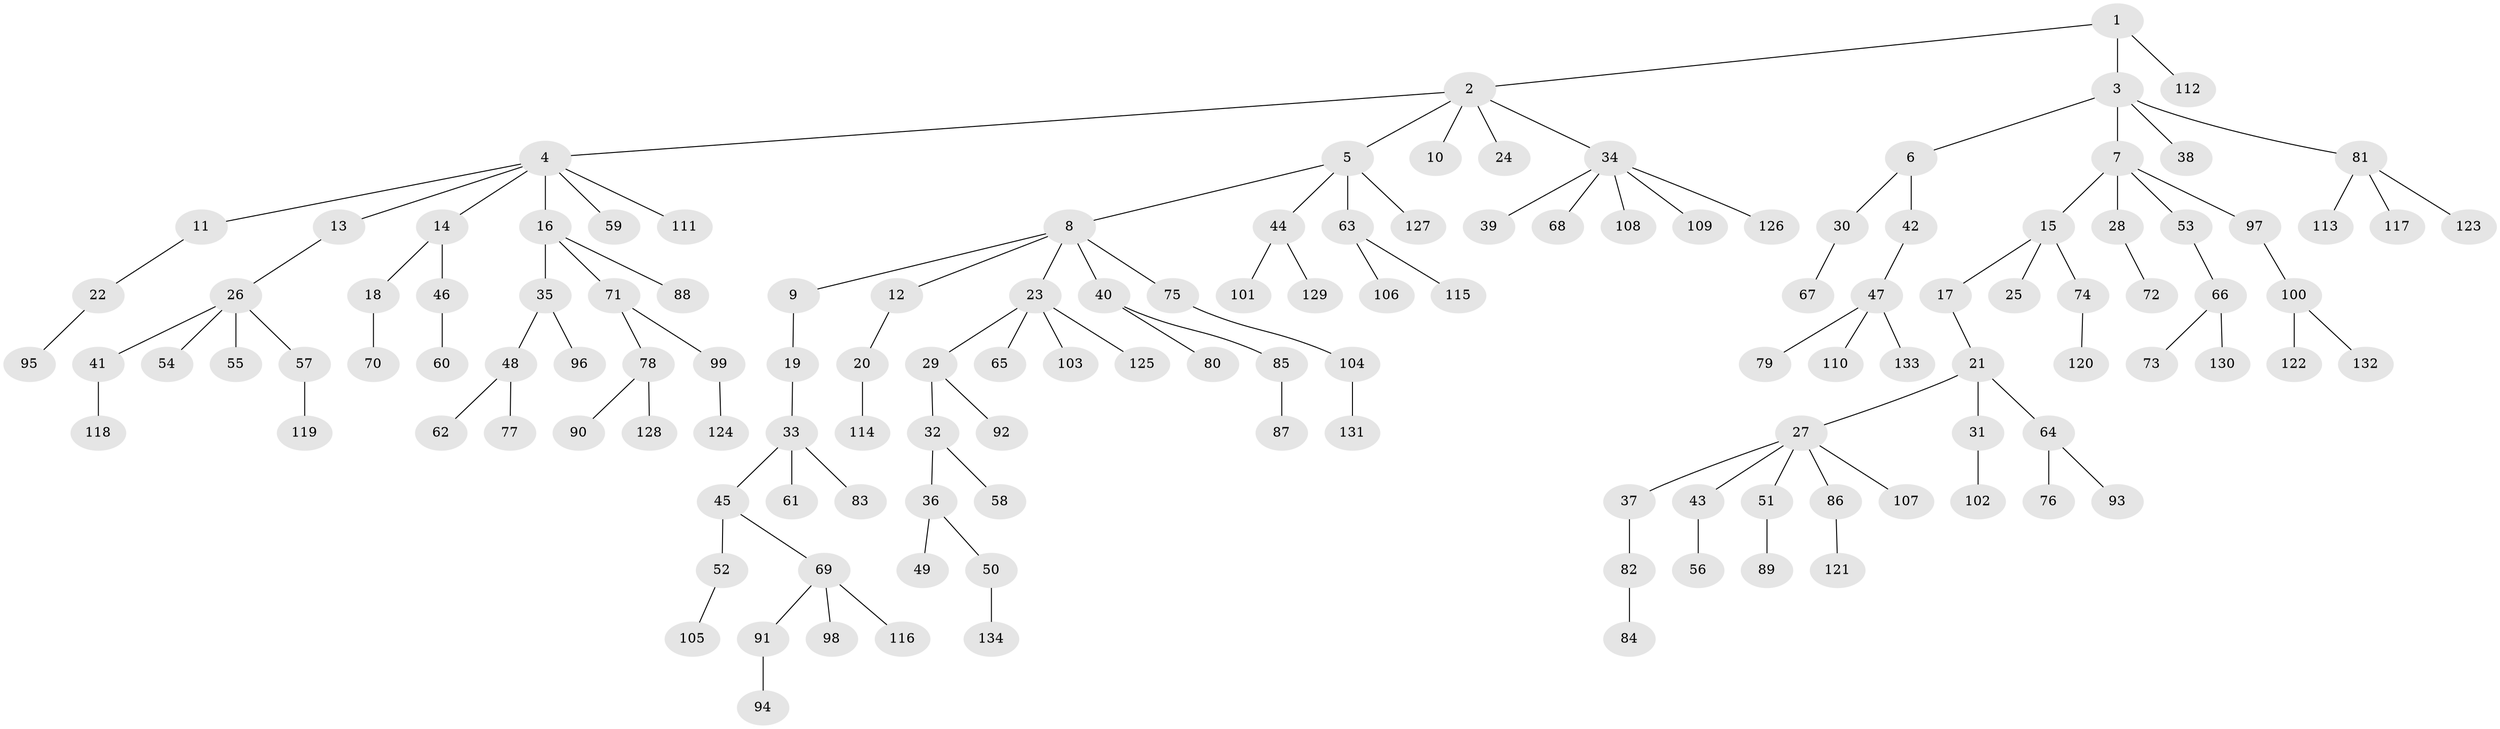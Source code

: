 // coarse degree distribution, {6: 0.043010752688172046, 5: 0.043010752688172046, 7: 0.010752688172043012, 3: 0.11827956989247312, 2: 0.16129032258064516, 1: 0.5806451612903226, 4: 0.043010752688172046}
// Generated by graph-tools (version 1.1) at 2025/52/02/27/25 19:52:10]
// undirected, 134 vertices, 133 edges
graph export_dot {
graph [start="1"]
  node [color=gray90,style=filled];
  1;
  2;
  3;
  4;
  5;
  6;
  7;
  8;
  9;
  10;
  11;
  12;
  13;
  14;
  15;
  16;
  17;
  18;
  19;
  20;
  21;
  22;
  23;
  24;
  25;
  26;
  27;
  28;
  29;
  30;
  31;
  32;
  33;
  34;
  35;
  36;
  37;
  38;
  39;
  40;
  41;
  42;
  43;
  44;
  45;
  46;
  47;
  48;
  49;
  50;
  51;
  52;
  53;
  54;
  55;
  56;
  57;
  58;
  59;
  60;
  61;
  62;
  63;
  64;
  65;
  66;
  67;
  68;
  69;
  70;
  71;
  72;
  73;
  74;
  75;
  76;
  77;
  78;
  79;
  80;
  81;
  82;
  83;
  84;
  85;
  86;
  87;
  88;
  89;
  90;
  91;
  92;
  93;
  94;
  95;
  96;
  97;
  98;
  99;
  100;
  101;
  102;
  103;
  104;
  105;
  106;
  107;
  108;
  109;
  110;
  111;
  112;
  113;
  114;
  115;
  116;
  117;
  118;
  119;
  120;
  121;
  122;
  123;
  124;
  125;
  126;
  127;
  128;
  129;
  130;
  131;
  132;
  133;
  134;
  1 -- 2;
  1 -- 3;
  1 -- 112;
  2 -- 4;
  2 -- 5;
  2 -- 10;
  2 -- 24;
  2 -- 34;
  3 -- 6;
  3 -- 7;
  3 -- 38;
  3 -- 81;
  4 -- 11;
  4 -- 13;
  4 -- 14;
  4 -- 16;
  4 -- 59;
  4 -- 111;
  5 -- 8;
  5 -- 44;
  5 -- 63;
  5 -- 127;
  6 -- 30;
  6 -- 42;
  7 -- 15;
  7 -- 28;
  7 -- 53;
  7 -- 97;
  8 -- 9;
  8 -- 12;
  8 -- 23;
  8 -- 40;
  8 -- 75;
  9 -- 19;
  11 -- 22;
  12 -- 20;
  13 -- 26;
  14 -- 18;
  14 -- 46;
  15 -- 17;
  15 -- 25;
  15 -- 74;
  16 -- 35;
  16 -- 71;
  16 -- 88;
  17 -- 21;
  18 -- 70;
  19 -- 33;
  20 -- 114;
  21 -- 27;
  21 -- 31;
  21 -- 64;
  22 -- 95;
  23 -- 29;
  23 -- 65;
  23 -- 103;
  23 -- 125;
  26 -- 41;
  26 -- 54;
  26 -- 55;
  26 -- 57;
  27 -- 37;
  27 -- 43;
  27 -- 51;
  27 -- 86;
  27 -- 107;
  28 -- 72;
  29 -- 32;
  29 -- 92;
  30 -- 67;
  31 -- 102;
  32 -- 36;
  32 -- 58;
  33 -- 45;
  33 -- 61;
  33 -- 83;
  34 -- 39;
  34 -- 68;
  34 -- 108;
  34 -- 109;
  34 -- 126;
  35 -- 48;
  35 -- 96;
  36 -- 49;
  36 -- 50;
  37 -- 82;
  40 -- 80;
  40 -- 85;
  41 -- 118;
  42 -- 47;
  43 -- 56;
  44 -- 101;
  44 -- 129;
  45 -- 52;
  45 -- 69;
  46 -- 60;
  47 -- 79;
  47 -- 110;
  47 -- 133;
  48 -- 62;
  48 -- 77;
  50 -- 134;
  51 -- 89;
  52 -- 105;
  53 -- 66;
  57 -- 119;
  63 -- 106;
  63 -- 115;
  64 -- 76;
  64 -- 93;
  66 -- 73;
  66 -- 130;
  69 -- 91;
  69 -- 98;
  69 -- 116;
  71 -- 78;
  71 -- 99;
  74 -- 120;
  75 -- 104;
  78 -- 90;
  78 -- 128;
  81 -- 113;
  81 -- 117;
  81 -- 123;
  82 -- 84;
  85 -- 87;
  86 -- 121;
  91 -- 94;
  97 -- 100;
  99 -- 124;
  100 -- 122;
  100 -- 132;
  104 -- 131;
}
